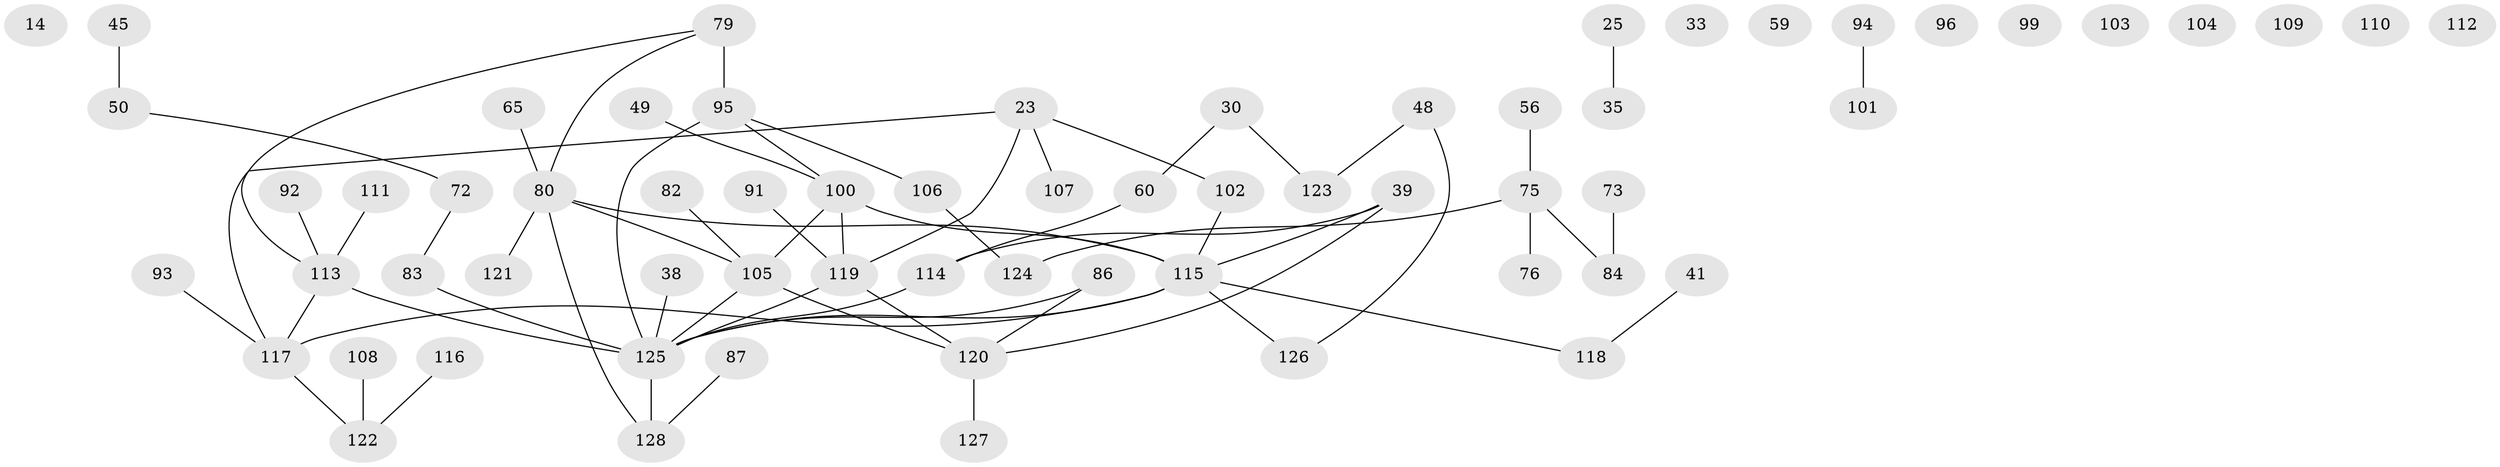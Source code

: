 // original degree distribution, {1: 0.265625, 3: 0.25, 4: 0.078125, 2: 0.2734375, 5: 0.046875, 0: 0.078125, 6: 0.0078125}
// Generated by graph-tools (version 1.1) at 2025/39/03/09/25 04:39:58]
// undirected, 64 vertices, 66 edges
graph export_dot {
graph [start="1"]
  node [color=gray90,style=filled];
  14;
  23;
  25;
  30;
  33;
  35;
  38;
  39;
  41;
  45;
  48 [super="+34"];
  49;
  50;
  56;
  59;
  60;
  65;
  72;
  73;
  75;
  76;
  79 [super="+16+19"];
  80 [super="+10+24"];
  82;
  83 [super="+66"];
  84;
  86;
  87;
  91;
  92;
  93;
  94;
  95 [super="+57+70"];
  96;
  99;
  100 [super="+31+21+27+51+69+55"];
  101;
  102;
  103;
  104;
  105 [super="+58+74+88"];
  106;
  107;
  108;
  109;
  110;
  111;
  112;
  113 [super="+97"];
  114 [super="+32"];
  115 [super="+44+63+62"];
  116;
  117 [super="+64"];
  118 [super="+29"];
  119 [super="+28+40"];
  120 [super="+5+4+85"];
  121;
  122 [super="+2+61+78"];
  123;
  124;
  125 [super="+89+77+98"];
  126;
  127;
  128 [super="+47+68+90"];
  23 -- 102;
  23 -- 107;
  23 -- 117;
  23 -- 119;
  25 -- 35;
  30 -- 60;
  30 -- 123;
  38 -- 125;
  39 -- 114 [weight=2];
  39 -- 120;
  39 -- 115;
  41 -- 118;
  45 -- 50;
  48 -- 123;
  48 -- 126;
  49 -- 100;
  50 -- 72;
  56 -- 75;
  60 -- 114;
  65 -- 80;
  72 -- 83;
  73 -- 84;
  75 -- 76;
  75 -- 84;
  75 -- 124;
  79 -- 113;
  79 -- 80;
  79 -- 95 [weight=3];
  80 -- 121;
  80 -- 115 [weight=3];
  80 -- 105;
  80 -- 128;
  82 -- 105;
  83 -- 125;
  86 -- 120;
  86 -- 125;
  87 -- 128;
  91 -- 119;
  92 -- 113;
  93 -- 117;
  94 -- 101;
  95 -- 100;
  95 -- 106;
  95 -- 125 [weight=2];
  100 -- 119;
  100 -- 115 [weight=2];
  100 -- 105;
  102 -- 115;
  105 -- 120;
  105 -- 125;
  106 -- 124;
  108 -- 122;
  111 -- 113;
  113 -- 125 [weight=2];
  113 -- 117;
  114 -- 125;
  115 -- 118;
  115 -- 126;
  115 -- 117;
  115 -- 125;
  116 -- 122;
  117 -- 122;
  119 -- 125;
  119 -- 120;
  120 -- 127;
  125 -- 128;
}
